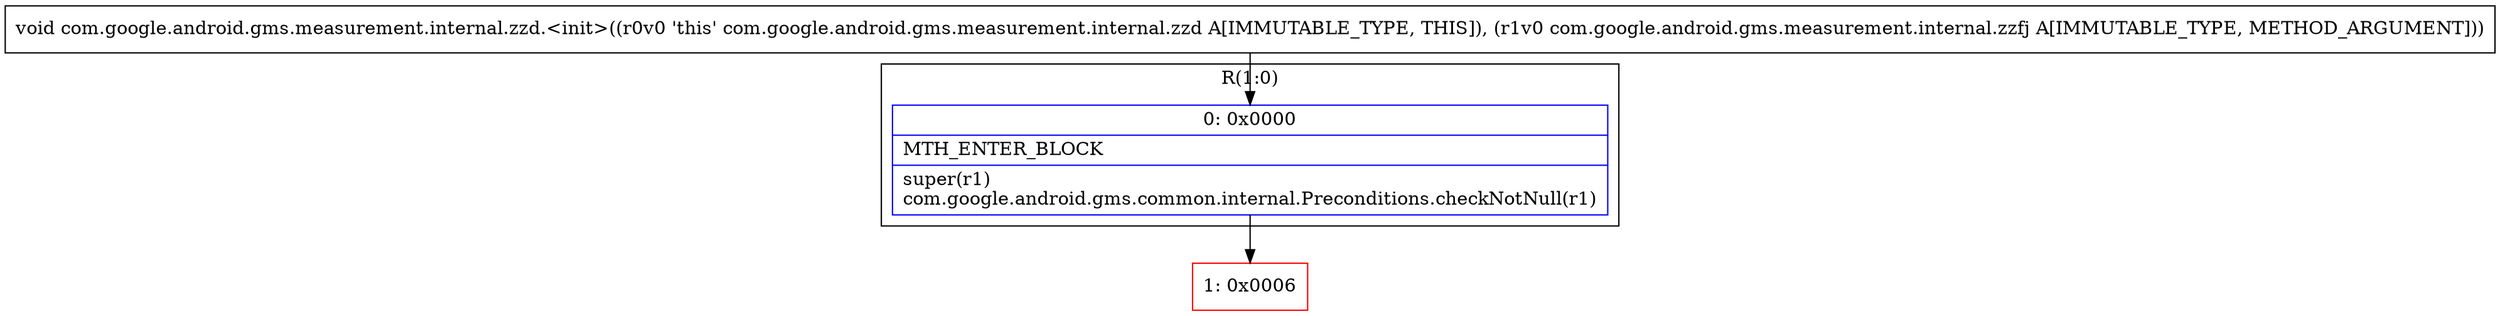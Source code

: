 digraph "CFG forcom.google.android.gms.measurement.internal.zzd.\<init\>(Lcom\/google\/android\/gms\/measurement\/internal\/zzfj;)V" {
subgraph cluster_Region_1848127288 {
label = "R(1:0)";
node [shape=record,color=blue];
Node_0 [shape=record,label="{0\:\ 0x0000|MTH_ENTER_BLOCK\l|super(r1)\lcom.google.android.gms.common.internal.Preconditions.checkNotNull(r1)\l}"];
}
Node_1 [shape=record,color=red,label="{1\:\ 0x0006}"];
MethodNode[shape=record,label="{void com.google.android.gms.measurement.internal.zzd.\<init\>((r0v0 'this' com.google.android.gms.measurement.internal.zzd A[IMMUTABLE_TYPE, THIS]), (r1v0 com.google.android.gms.measurement.internal.zzfj A[IMMUTABLE_TYPE, METHOD_ARGUMENT])) }"];
MethodNode -> Node_0;
Node_0 -> Node_1;
}

